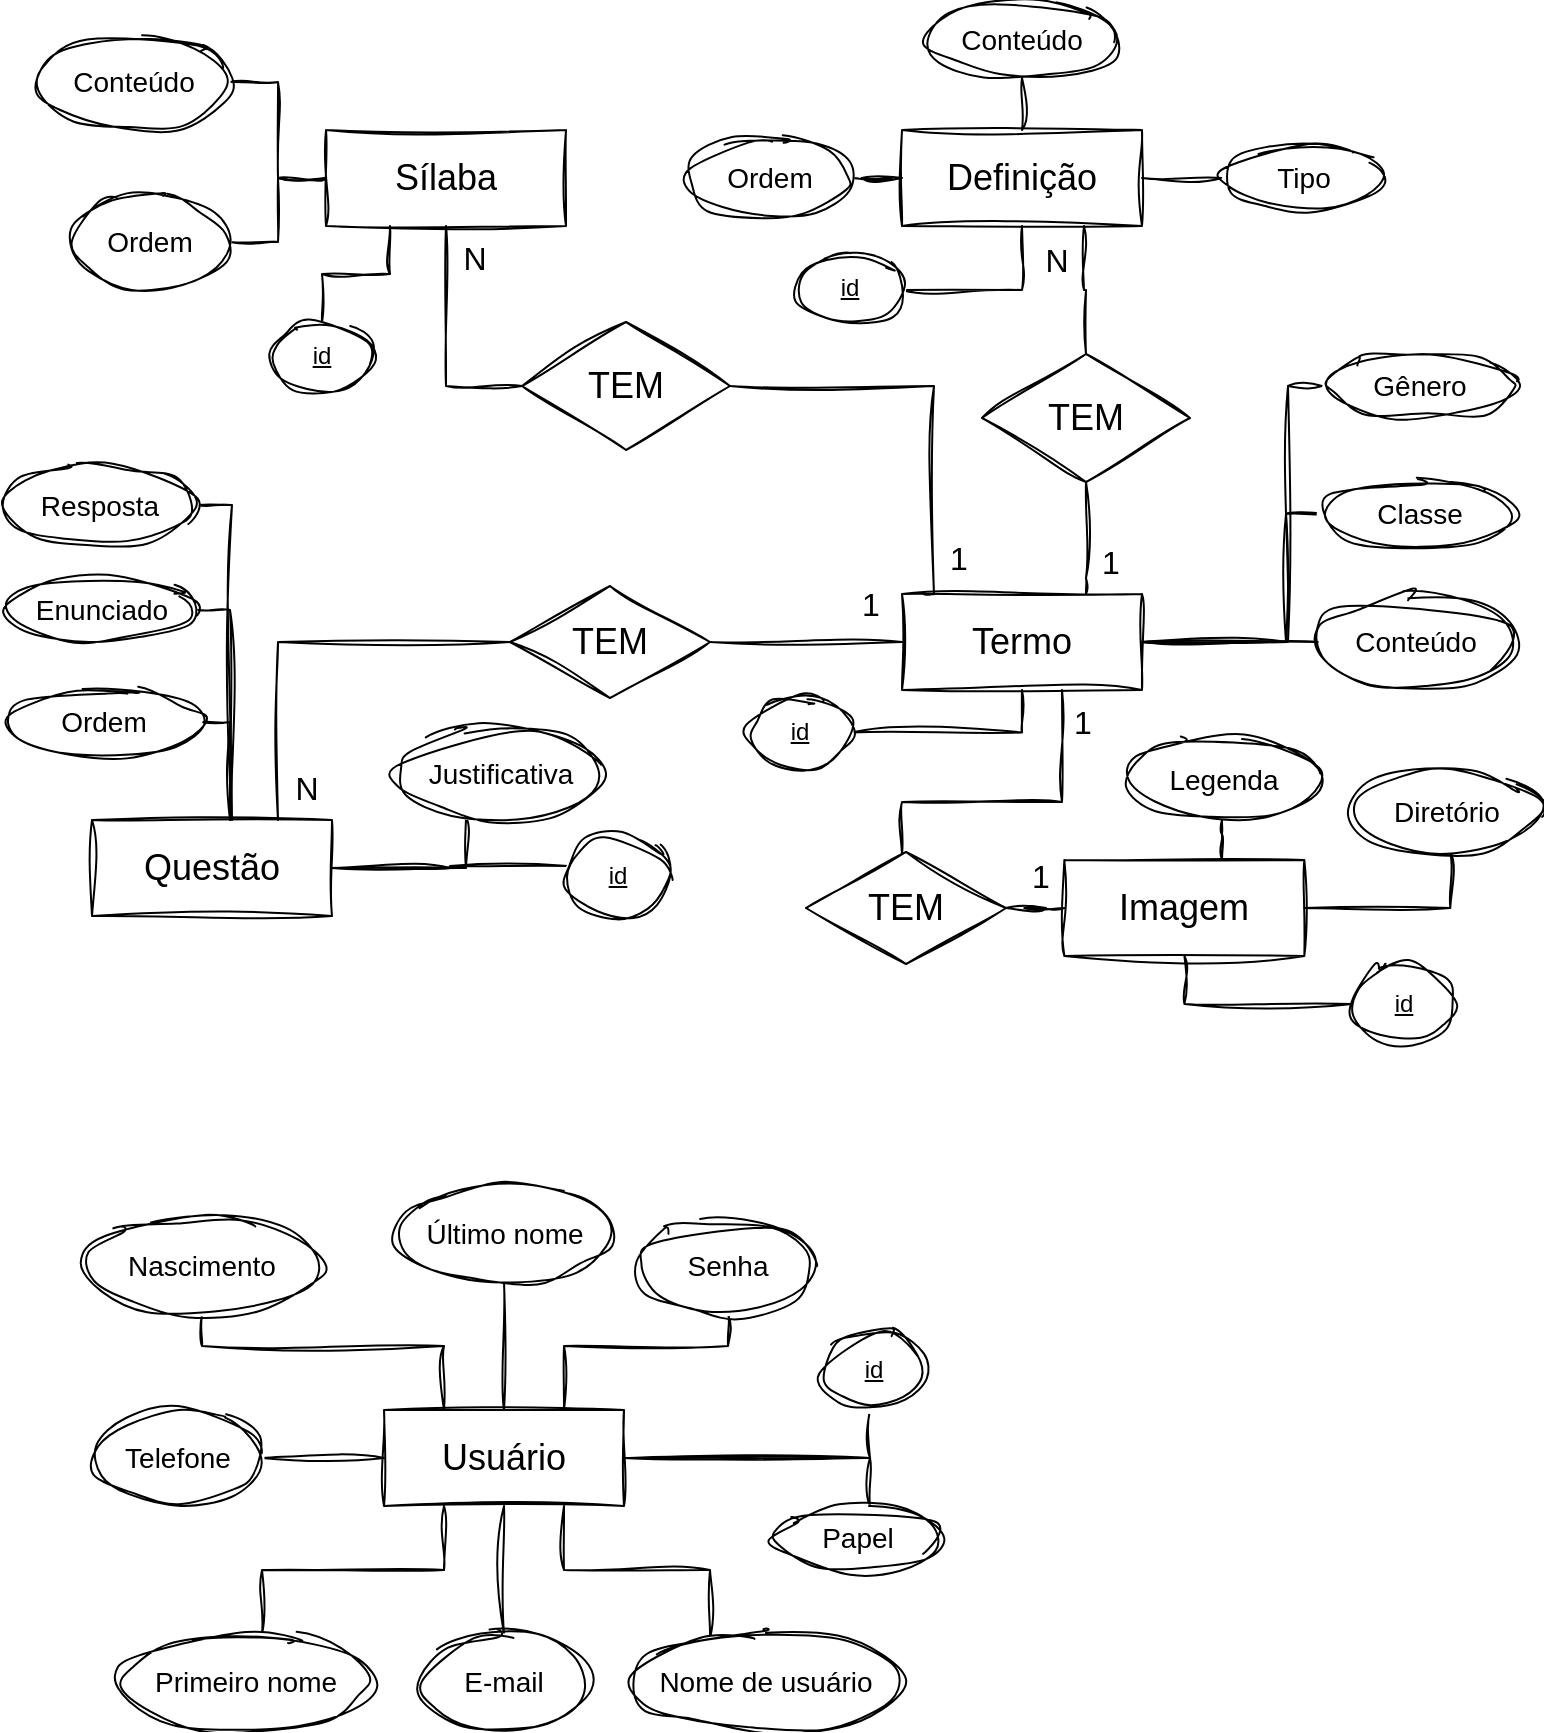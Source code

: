 <mxfile version="23.1.5" type="device">
  <diagram name="Página-1" id="41-lPRnmmOIt93AeK6Ck">
    <mxGraphModel dx="888" dy="547" grid="1" gridSize="16" guides="1" tooltips="1" connect="1" arrows="1" fold="1" page="1" pageScale="1" pageWidth="827" pageHeight="1169" math="0" shadow="0">
      <root>
        <mxCell id="0" />
        <mxCell id="1" parent="0" />
        <mxCell id="sKdUQqrCnT9vSEJnMKKA-4" value="&lt;font style=&quot;font-size: 18px;&quot;&gt;Imagem&lt;/font&gt;" style="rounded=0;whiteSpace=wrap;html=1;sketch=1;hachureGap=4;jiggle=2;curveFitting=1;labelBackgroundColor=none;" parent="1" vertex="1">
          <mxGeometry x="561.17" y="445" width="120" height="48" as="geometry" />
        </mxCell>
        <mxCell id="sKdUQqrCnT9vSEJnMKKA-20" style="edgeStyle=orthogonalEdgeStyle;rounded=0;sketch=1;hachureGap=4;jiggle=2;curveFitting=1;orthogonalLoop=1;jettySize=auto;html=1;endArrow=none;endFill=0;" parent="1" source="sKdUQqrCnT9vSEJnMKKA-5" target="sKdUQqrCnT9vSEJnMKKA-18" edge="1">
          <mxGeometry relative="1" as="geometry">
            <Array as="points">
              <mxPoint x="572" y="304" />
              <mxPoint x="572" y="304" />
            </Array>
          </mxGeometry>
        </mxCell>
        <mxCell id="sKdUQqrCnT9vSEJnMKKA-25" value="&lt;font style=&quot;font-size: 16px;&quot;&gt;1&lt;/font&gt;" style="edgeLabel;html=1;align=center;verticalAlign=middle;resizable=0;points=[];sketch=1;hachureGap=4;jiggle=2;curveFitting=1;" parent="sKdUQqrCnT9vSEJnMKKA-20" vertex="1" connectable="0">
          <mxGeometry x="-0.525" relative="1" as="geometry">
            <mxPoint x="12" y="-3" as="offset" />
          </mxGeometry>
        </mxCell>
        <mxCell id="sKdUQqrCnT9vSEJnMKKA-5" value="&lt;font style=&quot;font-size: 18px;&quot;&gt;Termo&lt;br&gt;&lt;/font&gt;" style="rounded=0;whiteSpace=wrap;html=1;sketch=1;hachureGap=4;jiggle=2;curveFitting=1;labelBackgroundColor=none;" parent="1" vertex="1">
          <mxGeometry x="480" y="312" width="120" height="48" as="geometry" />
        </mxCell>
        <mxCell id="sKdUQqrCnT9vSEJnMKKA-6" value="&lt;font style=&quot;font-size: 18px;&quot;&gt;Definição&lt;br&gt;&lt;/font&gt;" style="rounded=0;whiteSpace=wrap;html=1;sketch=1;hachureGap=4;jiggle=2;curveFitting=1;labelBackgroundColor=none;" parent="1" vertex="1">
          <mxGeometry x="480" y="80" width="120" height="48" as="geometry" />
        </mxCell>
        <mxCell id="sKdUQqrCnT9vSEJnMKKA-7" value="&lt;font style=&quot;font-size: 18px;&quot;&gt;Sílaba&lt;br&gt;&lt;/font&gt;" style="rounded=0;whiteSpace=wrap;html=1;sketch=1;hachureGap=4;jiggle=2;curveFitting=1;labelBackgroundColor=none;" parent="1" vertex="1">
          <mxGeometry x="192" y="80" width="120" height="48" as="geometry" />
        </mxCell>
        <mxCell id="sKdUQqrCnT9vSEJnMKKA-8" value="&lt;font style=&quot;font-size: 18px;&quot;&gt;Questão&lt;br&gt;&lt;/font&gt;" style="rounded=0;whiteSpace=wrap;html=1;sketch=1;hachureGap=4;jiggle=2;curveFitting=1;labelBackgroundColor=none;" parent="1" vertex="1">
          <mxGeometry x="75" y="425.0" width="120" height="48" as="geometry" />
        </mxCell>
        <mxCell id="sKdUQqrCnT9vSEJnMKKA-9" value="&lt;font style=&quot;font-size: 18px;&quot;&gt;Usuário&lt;br&gt;&lt;/font&gt;" style="rounded=0;whiteSpace=wrap;html=1;sketch=1;hachureGap=4;jiggle=2;curveFitting=1;labelBackgroundColor=none;" parent="1" vertex="1">
          <mxGeometry x="221" y="720" width="120" height="48" as="geometry" />
        </mxCell>
        <mxCell id="sKdUQqrCnT9vSEJnMKKA-11" style="edgeStyle=orthogonalEdgeStyle;rounded=0;sketch=1;hachureGap=4;jiggle=2;curveFitting=1;orthogonalLoop=1;jettySize=auto;html=1;endArrow=none;endFill=0;" parent="1" source="sKdUQqrCnT9vSEJnMKKA-10" target="sKdUQqrCnT9vSEJnMKKA-7" edge="1">
          <mxGeometry relative="1" as="geometry" />
        </mxCell>
        <mxCell id="sKdUQqrCnT9vSEJnMKKA-10" value="&lt;font style=&quot;font-size: 14px;&quot;&gt;Conteúdo&lt;/font&gt;" style="ellipse;whiteSpace=wrap;html=1;sketch=1;hachureGap=4;jiggle=2;curveFitting=1;" parent="1" vertex="1">
          <mxGeometry x="48" y="32" width="96" height="48" as="geometry" />
        </mxCell>
        <mxCell id="sKdUQqrCnT9vSEJnMKKA-13" style="edgeStyle=orthogonalEdgeStyle;rounded=0;sketch=1;hachureGap=4;jiggle=2;curveFitting=1;orthogonalLoop=1;jettySize=auto;html=1;endArrow=none;endFill=0;" parent="1" source="sKdUQqrCnT9vSEJnMKKA-12" target="sKdUQqrCnT9vSEJnMKKA-7" edge="1">
          <mxGeometry relative="1" as="geometry" />
        </mxCell>
        <mxCell id="sKdUQqrCnT9vSEJnMKKA-12" value="&lt;font style=&quot;font-size: 14px;&quot;&gt;Ordem&lt;/font&gt;" style="ellipse;whiteSpace=wrap;html=1;sketch=1;hachureGap=4;jiggle=2;curveFitting=1;" parent="1" vertex="1">
          <mxGeometry x="64" y="112" width="80" height="48" as="geometry" />
        </mxCell>
        <mxCell id="sKdUQqrCnT9vSEJnMKKA-15" style="edgeStyle=orthogonalEdgeStyle;rounded=0;sketch=1;hachureGap=4;jiggle=2;curveFitting=1;orthogonalLoop=1;jettySize=auto;html=1;endArrow=none;endFill=0;exitX=0;exitY=0.5;exitDx=0;exitDy=0;" parent="1" source="sKdUQqrCnT9vSEJnMKKA-14" target="sKdUQqrCnT9vSEJnMKKA-7" edge="1">
          <mxGeometry relative="1" as="geometry" />
        </mxCell>
        <mxCell id="sKdUQqrCnT9vSEJnMKKA-22" value="&lt;font style=&quot;font-size: 16px;&quot;&gt;N&lt;/font&gt;" style="edgeLabel;html=1;align=center;verticalAlign=middle;resizable=0;points=[];sketch=1;hachureGap=4;jiggle=2;curveFitting=1;" parent="sKdUQqrCnT9vSEJnMKKA-15" vertex="1" connectable="0">
          <mxGeometry x="0.787" y="-2" relative="1" as="geometry">
            <mxPoint x="12" y="3" as="offset" />
          </mxGeometry>
        </mxCell>
        <mxCell id="sKdUQqrCnT9vSEJnMKKA-16" style="edgeStyle=orthogonalEdgeStyle;rounded=0;sketch=1;hachureGap=4;jiggle=2;curveFitting=1;orthogonalLoop=1;jettySize=auto;html=1;entryX=0.092;entryY=0.002;entryDx=0;entryDy=0;endArrow=none;endFill=0;entryPerimeter=0;" parent="1" source="sKdUQqrCnT9vSEJnMKKA-14" target="sKdUQqrCnT9vSEJnMKKA-5" edge="1">
          <mxGeometry relative="1" as="geometry">
            <Array as="points">
              <mxPoint x="496" y="208" />
              <mxPoint x="496" y="312" />
            </Array>
          </mxGeometry>
        </mxCell>
        <mxCell id="sKdUQqrCnT9vSEJnMKKA-21" value="&lt;font style=&quot;font-size: 16px;&quot;&gt;1&lt;/font&gt;" style="edgeLabel;html=1;align=center;verticalAlign=middle;resizable=0;points=[];sketch=1;hachureGap=4;jiggle=2;curveFitting=1;" parent="sKdUQqrCnT9vSEJnMKKA-16" vertex="1" connectable="0">
          <mxGeometry x="0.849" y="1" relative="1" as="geometry">
            <mxPoint x="11" y="-7" as="offset" />
          </mxGeometry>
        </mxCell>
        <mxCell id="sKdUQqrCnT9vSEJnMKKA-14" value="&lt;font style=&quot;font-size: 18px;&quot;&gt;TEM&lt;/font&gt;" style="rhombus;whiteSpace=wrap;html=1;sketch=1;hachureGap=4;jiggle=2;curveFitting=1;" parent="1" vertex="1">
          <mxGeometry x="290" y="176" width="104" height="64" as="geometry" />
        </mxCell>
        <mxCell id="sKdUQqrCnT9vSEJnMKKA-19" style="edgeStyle=orthogonalEdgeStyle;rounded=0;sketch=1;hachureGap=4;jiggle=2;curveFitting=1;orthogonalLoop=1;jettySize=auto;html=1;endArrow=none;endFill=0;" parent="1" source="sKdUQqrCnT9vSEJnMKKA-18" target="sKdUQqrCnT9vSEJnMKKA-6" edge="1">
          <mxGeometry relative="1" as="geometry">
            <Array as="points">
              <mxPoint x="572" y="160" />
              <mxPoint x="571" y="160" />
            </Array>
          </mxGeometry>
        </mxCell>
        <mxCell id="sKdUQqrCnT9vSEJnMKKA-26" value="&lt;font style=&quot;font-size: 16px;&quot;&gt;N&lt;/font&gt;" style="edgeLabel;html=1;align=center;verticalAlign=middle;resizable=0;points=[];sketch=1;hachureGap=4;jiggle=2;curveFitting=1;" parent="sKdUQqrCnT9vSEJnMKKA-19" vertex="1" connectable="0">
          <mxGeometry x="0.537" y="-2" relative="1" as="geometry">
            <mxPoint x="-16" y="2" as="offset" />
          </mxGeometry>
        </mxCell>
        <mxCell id="sKdUQqrCnT9vSEJnMKKA-18" value="&lt;font style=&quot;font-size: 18px;&quot;&gt;TEM&lt;/font&gt;" style="rhombus;whiteSpace=wrap;html=1;sketch=1;hachureGap=4;jiggle=2;curveFitting=1;" parent="1" vertex="1">
          <mxGeometry x="520" y="192" width="104" height="64" as="geometry" />
        </mxCell>
        <mxCell id="sKdUQqrCnT9vSEJnMKKA-28" style="edgeStyle=orthogonalEdgeStyle;rounded=0;sketch=1;hachureGap=4;jiggle=2;curveFitting=1;orthogonalLoop=1;jettySize=auto;html=1;entryX=0.5;entryY=0;entryDx=0;entryDy=0;endArrow=none;endFill=0;" parent="1" source="sKdUQqrCnT9vSEJnMKKA-27" target="sKdUQqrCnT9vSEJnMKKA-6" edge="1">
          <mxGeometry relative="1" as="geometry">
            <Array as="points">
              <mxPoint x="540" y="40" />
            </Array>
          </mxGeometry>
        </mxCell>
        <mxCell id="sKdUQqrCnT9vSEJnMKKA-27" value="&lt;font style=&quot;font-size: 14px;&quot;&gt;Conteúdo&lt;/font&gt;" style="ellipse;whiteSpace=wrap;html=1;sketch=1;hachureGap=4;jiggle=2;curveFitting=1;" parent="1" vertex="1">
          <mxGeometry x="492" y="16" width="96" height="38" as="geometry" />
        </mxCell>
        <mxCell id="sKdUQqrCnT9vSEJnMKKA-30" style="edgeStyle=orthogonalEdgeStyle;rounded=0;sketch=1;hachureGap=4;jiggle=2;curveFitting=1;orthogonalLoop=1;jettySize=auto;html=1;endArrow=none;endFill=0;" parent="1" source="sKdUQqrCnT9vSEJnMKKA-29" target="sKdUQqrCnT9vSEJnMKKA-6" edge="1">
          <mxGeometry relative="1" as="geometry" />
        </mxCell>
        <mxCell id="sKdUQqrCnT9vSEJnMKKA-29" value="&lt;font style=&quot;font-size: 14px;&quot;&gt;Ordem&lt;/font&gt;" style="ellipse;whiteSpace=wrap;html=1;sketch=1;hachureGap=4;jiggle=2;curveFitting=1;" parent="1" vertex="1">
          <mxGeometry x="373" y="84" width="82" height="40" as="geometry" />
        </mxCell>
        <mxCell id="sKdUQqrCnT9vSEJnMKKA-32" style="edgeStyle=orthogonalEdgeStyle;rounded=0;sketch=1;hachureGap=4;jiggle=2;curveFitting=1;orthogonalLoop=1;jettySize=auto;html=1;entryX=1;entryY=0.5;entryDx=0;entryDy=0;endArrow=none;endFill=0;" parent="1" source="sKdUQqrCnT9vSEJnMKKA-31" target="sKdUQqrCnT9vSEJnMKKA-6" edge="1">
          <mxGeometry relative="1" as="geometry">
            <Array as="points">
              <mxPoint x="672" y="104" />
            </Array>
          </mxGeometry>
        </mxCell>
        <mxCell id="sKdUQqrCnT9vSEJnMKKA-31" value="&lt;font style=&quot;font-size: 14px;&quot;&gt;Tipo&lt;/font&gt;" style="ellipse;whiteSpace=wrap;html=1;sketch=1;hachureGap=4;jiggle=2;curveFitting=1;" parent="1" vertex="1">
          <mxGeometry x="640" y="88" width="82" height="32" as="geometry" />
        </mxCell>
        <mxCell id="sKdUQqrCnT9vSEJnMKKA-35" style="edgeStyle=orthogonalEdgeStyle;rounded=0;sketch=1;hachureGap=4;jiggle=2;curveFitting=1;orthogonalLoop=1;jettySize=auto;html=1;endArrow=none;endFill=0;" parent="1" source="sKdUQqrCnT9vSEJnMKKA-34" target="sKdUQqrCnT9vSEJnMKKA-5" edge="1">
          <mxGeometry relative="1" as="geometry" />
        </mxCell>
        <mxCell id="sKdUQqrCnT9vSEJnMKKA-34" value="&lt;font style=&quot;font-size: 14px;&quot;&gt;Conteúdo&lt;/font&gt;" style="ellipse;whiteSpace=wrap;html=1;sketch=1;hachureGap=4;jiggle=2;curveFitting=1;" parent="1" vertex="1">
          <mxGeometry x="688" y="312" width="98" height="48" as="geometry" />
        </mxCell>
        <mxCell id="sKdUQqrCnT9vSEJnMKKA-39" style="edgeStyle=orthogonalEdgeStyle;rounded=0;sketch=1;hachureGap=4;jiggle=2;curveFitting=1;orthogonalLoop=1;jettySize=auto;html=1;endArrow=none;endFill=0;" parent="1" source="sKdUQqrCnT9vSEJnMKKA-36" target="sKdUQqrCnT9vSEJnMKKA-5" edge="1">
          <mxGeometry relative="1" as="geometry">
            <Array as="points">
              <mxPoint x="673" y="336" />
            </Array>
          </mxGeometry>
        </mxCell>
        <mxCell id="sKdUQqrCnT9vSEJnMKKA-36" value="&lt;font style=&quot;font-size: 14px;&quot;&gt;Gênero&lt;/font&gt;" style="ellipse;whiteSpace=wrap;html=1;sketch=1;hachureGap=4;jiggle=2;curveFitting=1;" parent="1" vertex="1">
          <mxGeometry x="690" y="192" width="98" height="32" as="geometry" />
        </mxCell>
        <mxCell id="sKdUQqrCnT9vSEJnMKKA-38" style="edgeStyle=orthogonalEdgeStyle;rounded=0;sketch=1;hachureGap=4;jiggle=2;curveFitting=1;orthogonalLoop=1;jettySize=auto;html=1;endArrow=none;endFill=0;" parent="1" source="sKdUQqrCnT9vSEJnMKKA-37" target="sKdUQqrCnT9vSEJnMKKA-5" edge="1">
          <mxGeometry relative="1" as="geometry">
            <Array as="points">
              <mxPoint x="672" y="272" />
              <mxPoint x="672" y="336" />
            </Array>
          </mxGeometry>
        </mxCell>
        <mxCell id="sKdUQqrCnT9vSEJnMKKA-37" value="&lt;font style=&quot;font-size: 14px;&quot;&gt;Classe&lt;/font&gt;" style="ellipse;whiteSpace=wrap;html=1;sketch=1;hachureGap=4;jiggle=2;curveFitting=1;" parent="1" vertex="1">
          <mxGeometry x="690" y="256" width="98" height="32" as="geometry" />
        </mxCell>
        <mxCell id="sKdUQqrCnT9vSEJnMKKA-47" style="edgeStyle=orthogonalEdgeStyle;rounded=0;sketch=1;hachureGap=4;jiggle=2;curveFitting=1;orthogonalLoop=1;jettySize=auto;html=1;endArrow=none;endFill=0;" parent="1" source="sKdUQqrCnT9vSEJnMKKA-46" target="sKdUQqrCnT9vSEJnMKKA-5" edge="1">
          <mxGeometry relative="1" as="geometry">
            <Array as="points">
              <mxPoint x="336" y="336" />
              <mxPoint x="336" y="336" />
            </Array>
            <mxPoint x="142" y="360" as="targetPoint" />
          </mxGeometry>
        </mxCell>
        <mxCell id="sKdUQqrCnT9vSEJnMKKA-49" value="&lt;font style=&quot;font-size: 16px;&quot;&gt;1&lt;/font&gt;" style="edgeLabel;html=1;align=center;verticalAlign=middle;resizable=0;points=[];sketch=1;hachureGap=4;jiggle=2;curveFitting=1;" parent="sKdUQqrCnT9vSEJnMKKA-47" vertex="1" connectable="0">
          <mxGeometry x="0.793" y="1" relative="1" as="geometry">
            <mxPoint x="-6" y="-18" as="offset" />
          </mxGeometry>
        </mxCell>
        <mxCell id="sKdUQqrCnT9vSEJnMKKA-73" style="edgeStyle=orthogonalEdgeStyle;rounded=0;sketch=1;hachureGap=4;jiggle=2;curveFitting=1;orthogonalLoop=1;jettySize=auto;html=1;endArrow=none;endFill=0;" parent="1" source="sKdUQqrCnT9vSEJnMKKA-46" target="sKdUQqrCnT9vSEJnMKKA-8" edge="1">
          <mxGeometry relative="1" as="geometry">
            <Array as="points">
              <mxPoint x="168" y="336" />
            </Array>
          </mxGeometry>
        </mxCell>
        <mxCell id="sKdUQqrCnT9vSEJnMKKA-74" value="&lt;font style=&quot;font-size: 16px;&quot;&gt;N&lt;/font&gt;" style="edgeLabel;html=1;align=center;verticalAlign=middle;resizable=0;points=[];sketch=1;hachureGap=4;jiggle=2;curveFitting=1;" parent="sKdUQqrCnT9vSEJnMKKA-73" vertex="1" connectable="0">
          <mxGeometry x="-0.831" y="1" relative="1" as="geometry">
            <mxPoint x="-85" y="72" as="offset" />
          </mxGeometry>
        </mxCell>
        <mxCell id="sKdUQqrCnT9vSEJnMKKA-46" value="&lt;span style=&quot;font-size: 18px;&quot;&gt;TEM&lt;/span&gt;" style="rhombus;whiteSpace=wrap;html=1;sketch=1;hachureGap=4;jiggle=2;curveFitting=1;" parent="1" vertex="1">
          <mxGeometry x="284" y="308" width="100" height="56" as="geometry" />
        </mxCell>
        <mxCell id="sKdUQqrCnT9vSEJnMKKA-53" style="edgeStyle=orthogonalEdgeStyle;rounded=0;sketch=1;hachureGap=4;jiggle=2;curveFitting=1;orthogonalLoop=1;jettySize=auto;html=1;endArrow=none;endFill=0;" parent="1" source="sKdUQqrCnT9vSEJnMKKA-52" target="sKdUQqrCnT9vSEJnMKKA-8" edge="1">
          <mxGeometry relative="1" as="geometry">
            <Array as="points">
              <mxPoint x="144" y="320" />
            </Array>
          </mxGeometry>
        </mxCell>
        <mxCell id="sKdUQqrCnT9vSEJnMKKA-52" value="&lt;span style=&quot;font-size: 14px;&quot;&gt;Enunciado&lt;/span&gt;" style="ellipse;whiteSpace=wrap;html=1;sketch=1;hachureGap=4;jiggle=2;curveFitting=1;" parent="1" vertex="1">
          <mxGeometry x="32" y="304" width="96" height="32" as="geometry" />
        </mxCell>
        <mxCell id="sKdUQqrCnT9vSEJnMKKA-57" style="edgeStyle=orthogonalEdgeStyle;rounded=0;sketch=1;hachureGap=4;jiggle=2;curveFitting=1;orthogonalLoop=1;jettySize=auto;html=1;endArrow=none;endFill=0;" parent="1" source="sKdUQqrCnT9vSEJnMKKA-54" target="sKdUQqrCnT9vSEJnMKKA-8" edge="1">
          <mxGeometry relative="1" as="geometry">
            <Array as="points">
              <mxPoint x="144" y="376" />
            </Array>
          </mxGeometry>
        </mxCell>
        <mxCell id="sKdUQqrCnT9vSEJnMKKA-54" value="&lt;span style=&quot;font-size: 14px;&quot;&gt;Ordem&lt;/span&gt;" style="ellipse;whiteSpace=wrap;html=1;sketch=1;hachureGap=4;jiggle=2;curveFitting=1;" parent="1" vertex="1">
          <mxGeometry x="32" y="360" width="98" height="32" as="geometry" />
        </mxCell>
        <mxCell id="sKdUQqrCnT9vSEJnMKKA-59" style="edgeStyle=orthogonalEdgeStyle;rounded=0;sketch=1;hachureGap=4;jiggle=2;curveFitting=1;orthogonalLoop=1;jettySize=auto;html=1;endArrow=none;endFill=0;" parent="1" source="sKdUQqrCnT9vSEJnMKKA-55" target="sKdUQqrCnT9vSEJnMKKA-8" edge="1">
          <mxGeometry relative="1" as="geometry">
            <Array as="points">
              <mxPoint x="262" y="449" />
            </Array>
          </mxGeometry>
        </mxCell>
        <mxCell id="sKdUQqrCnT9vSEJnMKKA-55" value="&lt;span style=&quot;font-size: 14px;&quot;&gt;Justificativa&lt;/span&gt;" style="ellipse;whiteSpace=wrap;html=1;sketch=1;hachureGap=4;jiggle=2;curveFitting=1;" parent="1" vertex="1">
          <mxGeometry x="227.5" y="378" width="103" height="47" as="geometry" />
        </mxCell>
        <mxCell id="sKdUQqrCnT9vSEJnMKKA-60" style="edgeStyle=orthogonalEdgeStyle;rounded=0;sketch=1;hachureGap=4;jiggle=2;curveFitting=1;orthogonalLoop=1;jettySize=auto;html=1;endArrow=none;endFill=0;" parent="1" source="sKdUQqrCnT9vSEJnMKKA-56" target="sKdUQqrCnT9vSEJnMKKA-8" edge="1">
          <mxGeometry relative="1" as="geometry">
            <Array as="points">
              <mxPoint x="145" y="268" />
            </Array>
          </mxGeometry>
        </mxCell>
        <mxCell id="sKdUQqrCnT9vSEJnMKKA-56" value="&lt;span style=&quot;font-size: 14px;&quot;&gt;Resposta&lt;/span&gt;" style="ellipse;whiteSpace=wrap;html=1;sketch=1;hachureGap=4;jiggle=2;curveFitting=1;" parent="1" vertex="1">
          <mxGeometry x="30" y="247.0" width="98" height="41" as="geometry" />
        </mxCell>
        <mxCell id="sKdUQqrCnT9vSEJnMKKA-63" style="edgeStyle=orthogonalEdgeStyle;rounded=0;sketch=1;hachureGap=4;jiggle=2;curveFitting=1;orthogonalLoop=1;jettySize=auto;html=1;endArrow=none;endFill=0;" parent="1" source="sKdUQqrCnT9vSEJnMKKA-61" target="sKdUQqrCnT9vSEJnMKKA-4" edge="1">
          <mxGeometry relative="1" as="geometry" />
        </mxCell>
        <mxCell id="sKdUQqrCnT9vSEJnMKKA-64" value="&lt;font style=&quot;font-size: 16px;&quot;&gt;1&lt;/font&gt;" style="edgeLabel;html=1;align=center;verticalAlign=middle;resizable=0;points=[];sketch=1;hachureGap=4;jiggle=2;curveFitting=1;" parent="sKdUQqrCnT9vSEJnMKKA-63" vertex="1" connectable="0">
          <mxGeometry x="0.589" y="1" relative="1" as="geometry">
            <mxPoint x="-2" y="-15" as="offset" />
          </mxGeometry>
        </mxCell>
        <mxCell id="sKdUQqrCnT9vSEJnMKKA-71" style="edgeStyle=orthogonalEdgeStyle;rounded=0;sketch=1;hachureGap=4;jiggle=2;curveFitting=1;orthogonalLoop=1;jettySize=auto;html=1;endArrow=none;endFill=0;" parent="1" source="sKdUQqrCnT9vSEJnMKKA-61" target="sKdUQqrCnT9vSEJnMKKA-5" edge="1">
          <mxGeometry relative="1" as="geometry">
            <Array as="points">
              <mxPoint x="480" y="416" />
              <mxPoint x="560" y="416" />
            </Array>
            <mxPoint x="192" y="360" as="targetPoint" />
          </mxGeometry>
        </mxCell>
        <mxCell id="sKdUQqrCnT9vSEJnMKKA-72" value="&lt;font style=&quot;font-size: 16px;&quot;&gt;1&lt;/font&gt;" style="edgeLabel;html=1;align=center;verticalAlign=middle;resizable=0;points=[];sketch=1;hachureGap=4;jiggle=2;curveFitting=1;" parent="sKdUQqrCnT9vSEJnMKKA-71" vertex="1" connectable="0">
          <mxGeometry x="0.801" y="1" relative="1" as="geometry">
            <mxPoint x="11" as="offset" />
          </mxGeometry>
        </mxCell>
        <mxCell id="sKdUQqrCnT9vSEJnMKKA-61" value="&lt;span style=&quot;font-size: 18px;&quot;&gt;TEM&lt;/span&gt;" style="rhombus;whiteSpace=wrap;html=1;sketch=1;hachureGap=4;jiggle=2;curveFitting=1;" parent="1" vertex="1">
          <mxGeometry x="432" y="441" width="100" height="56" as="geometry" />
        </mxCell>
        <mxCell id="sKdUQqrCnT9vSEJnMKKA-69" style="edgeStyle=orthogonalEdgeStyle;rounded=0;sketch=1;hachureGap=4;jiggle=2;curveFitting=1;orthogonalLoop=1;jettySize=auto;html=1;endArrow=none;endFill=0;" parent="1" source="sKdUQqrCnT9vSEJnMKKA-66" target="sKdUQqrCnT9vSEJnMKKA-4" edge="1">
          <mxGeometry relative="1" as="geometry">
            <Array as="points">
              <mxPoint x="754.17" y="469" />
            </Array>
          </mxGeometry>
        </mxCell>
        <mxCell id="sKdUQqrCnT9vSEJnMKKA-66" value="&lt;span style=&quot;font-size: 14px;&quot;&gt;Diretório&lt;/span&gt;" style="ellipse;whiteSpace=wrap;html=1;sketch=1;hachureGap=4;jiggle=2;curveFitting=1;" parent="1" vertex="1">
          <mxGeometry x="705.17" y="400" width="94.83" height="41" as="geometry" />
        </mxCell>
        <mxCell id="sKdUQqrCnT9vSEJnMKKA-68" style="edgeStyle=orthogonalEdgeStyle;rounded=0;sketch=1;hachureGap=4;jiggle=2;curveFitting=1;orthogonalLoop=1;jettySize=auto;html=1;endArrow=none;endFill=0;" parent="1" source="sKdUQqrCnT9vSEJnMKKA-67" target="sKdUQqrCnT9vSEJnMKKA-4" edge="1">
          <mxGeometry relative="1" as="geometry">
            <Array as="points">
              <mxPoint x="640" y="432" />
              <mxPoint x="640" y="432" />
            </Array>
          </mxGeometry>
        </mxCell>
        <mxCell id="sKdUQqrCnT9vSEJnMKKA-67" value="&lt;span style=&quot;font-size: 14px;&quot;&gt;Legenda&lt;/span&gt;" style="ellipse;whiteSpace=wrap;html=1;sketch=1;hachureGap=4;jiggle=2;curveFitting=1;" parent="1" vertex="1">
          <mxGeometry x="592" y="384" width="98" height="41" as="geometry" />
        </mxCell>
        <mxCell id="sKdUQqrCnT9vSEJnMKKA-91" style="edgeStyle=orthogonalEdgeStyle;rounded=0;sketch=1;hachureGap=4;jiggle=2;curveFitting=1;orthogonalLoop=1;jettySize=auto;html=1;endArrow=none;endFill=0;entryX=0.25;entryY=1;entryDx=0;entryDy=0;" parent="1" source="sKdUQqrCnT9vSEJnMKKA-78" target="sKdUQqrCnT9vSEJnMKKA-9" edge="1">
          <mxGeometry relative="1" as="geometry">
            <Array as="points">
              <mxPoint x="160" y="800" />
              <mxPoint x="251" y="800" />
            </Array>
          </mxGeometry>
        </mxCell>
        <mxCell id="sKdUQqrCnT9vSEJnMKKA-78" value="&lt;span style=&quot;font-size: 14px;&quot;&gt;Primeiro nome&lt;/span&gt;" style="ellipse;whiteSpace=wrap;html=1;sketch=1;hachureGap=4;jiggle=2;curveFitting=1;" parent="1" vertex="1">
          <mxGeometry x="88" y="832" width="128" height="48" as="geometry" />
        </mxCell>
        <mxCell id="sKdUQqrCnT9vSEJnMKKA-88" style="edgeStyle=orthogonalEdgeStyle;rounded=0;sketch=1;hachureGap=4;jiggle=2;curveFitting=1;orthogonalLoop=1;jettySize=auto;html=1;endArrow=none;endFill=0;" parent="1" source="sKdUQqrCnT9vSEJnMKKA-79" target="sKdUQqrCnT9vSEJnMKKA-9" edge="1">
          <mxGeometry relative="1" as="geometry" />
        </mxCell>
        <mxCell id="sKdUQqrCnT9vSEJnMKKA-79" value="&lt;span style=&quot;font-size: 14px;&quot;&gt;Último nome&lt;/span&gt;" style="ellipse;whiteSpace=wrap;html=1;sketch=1;hachureGap=4;jiggle=2;curveFitting=1;" parent="1" vertex="1">
          <mxGeometry x="227.5" y="608" width="107" height="48" as="geometry" />
        </mxCell>
        <mxCell id="sKdUQqrCnT9vSEJnMKKA-87" style="edgeStyle=orthogonalEdgeStyle;rounded=0;sketch=1;hachureGap=4;jiggle=2;curveFitting=1;orthogonalLoop=1;jettySize=auto;html=1;endArrow=none;endFill=0;entryX=0.75;entryY=0;entryDx=0;entryDy=0;" parent="1" source="sKdUQqrCnT9vSEJnMKKA-80" target="sKdUQqrCnT9vSEJnMKKA-9" edge="1">
          <mxGeometry relative="1" as="geometry">
            <Array as="points">
              <mxPoint x="393" y="688" />
              <mxPoint x="311" y="688" />
            </Array>
          </mxGeometry>
        </mxCell>
        <mxCell id="sKdUQqrCnT9vSEJnMKKA-80" value="&lt;span style=&quot;font-size: 14px;&quot;&gt;Senha&lt;/span&gt;" style="ellipse;whiteSpace=wrap;html=1;sketch=1;hachureGap=4;jiggle=2;curveFitting=1;" parent="1" vertex="1">
          <mxGeometry x="349" y="624" width="88" height="48" as="geometry" />
        </mxCell>
        <mxCell id="sKdUQqrCnT9vSEJnMKKA-93" style="edgeStyle=orthogonalEdgeStyle;rounded=0;sketch=1;hachureGap=4;jiggle=2;curveFitting=1;orthogonalLoop=1;jettySize=auto;html=1;endArrow=none;endFill=0;" parent="1" source="sKdUQqrCnT9vSEJnMKKA-81" target="sKdUQqrCnT9vSEJnMKKA-9" edge="1">
          <mxGeometry relative="1" as="geometry" />
        </mxCell>
        <mxCell id="sKdUQqrCnT9vSEJnMKKA-81" value="&lt;span style=&quot;font-size: 14px;&quot;&gt;E-mail&lt;/span&gt;" style="ellipse;whiteSpace=wrap;html=1;sketch=1;hachureGap=4;jiggle=2;curveFitting=1;" parent="1" vertex="1">
          <mxGeometry x="239" y="832" width="84" height="48" as="geometry" />
        </mxCell>
        <mxCell id="sKdUQqrCnT9vSEJnMKKA-90" style="edgeStyle=orthogonalEdgeStyle;rounded=0;sketch=1;hachureGap=4;jiggle=2;curveFitting=1;orthogonalLoop=1;jettySize=auto;html=1;endArrow=none;endFill=0;" parent="1" source="sKdUQqrCnT9vSEJnMKKA-82" target="sKdUQqrCnT9vSEJnMKKA-9" edge="1">
          <mxGeometry relative="1" as="geometry" />
        </mxCell>
        <mxCell id="sKdUQqrCnT9vSEJnMKKA-82" value="&lt;span style=&quot;font-size: 14px;&quot;&gt;Telefone&lt;/span&gt;" style="ellipse;whiteSpace=wrap;html=1;sketch=1;hachureGap=4;jiggle=2;curveFitting=1;" parent="1" vertex="1">
          <mxGeometry x="76" y="720" width="84" height="48" as="geometry" />
        </mxCell>
        <mxCell id="sKdUQqrCnT9vSEJnMKKA-86" style="edgeStyle=orthogonalEdgeStyle;rounded=0;sketch=1;hachureGap=4;jiggle=2;curveFitting=1;orthogonalLoop=1;jettySize=auto;html=1;endArrow=none;endFill=0;" parent="1" source="sKdUQqrCnT9vSEJnMKKA-83" target="sKdUQqrCnT9vSEJnMKKA-9" edge="1">
          <mxGeometry relative="1" as="geometry">
            <Array as="points">
              <mxPoint x="464" y="744" />
            </Array>
          </mxGeometry>
        </mxCell>
        <mxCell id="sKdUQqrCnT9vSEJnMKKA-83" value="&lt;span style=&quot;font-size: 14px;&quot;&gt;Papel&lt;/span&gt;" style="ellipse;whiteSpace=wrap;html=1;sketch=1;hachureGap=4;jiggle=2;curveFitting=1;" parent="1" vertex="1">
          <mxGeometry x="416" y="768" width="84" height="32" as="geometry" />
        </mxCell>
        <mxCell id="sKdUQqrCnT9vSEJnMKKA-89" style="edgeStyle=orthogonalEdgeStyle;rounded=0;sketch=1;hachureGap=4;jiggle=2;curveFitting=1;orthogonalLoop=1;jettySize=auto;html=1;endArrow=none;endFill=0;entryX=0.25;entryY=0;entryDx=0;entryDy=0;" parent="1" source="sKdUQqrCnT9vSEJnMKKA-84" target="sKdUQqrCnT9vSEJnMKKA-9" edge="1">
          <mxGeometry relative="1" as="geometry">
            <Array as="points">
              <mxPoint x="130" y="688" />
              <mxPoint x="251" y="688" />
            </Array>
          </mxGeometry>
        </mxCell>
        <mxCell id="sKdUQqrCnT9vSEJnMKKA-84" value="&lt;span style=&quot;font-size: 14px;&quot;&gt;Nascimento&lt;/span&gt;" style="ellipse;whiteSpace=wrap;html=1;sketch=1;hachureGap=4;jiggle=2;curveFitting=1;" parent="1" vertex="1">
          <mxGeometry x="70" y="624" width="120" height="48" as="geometry" />
        </mxCell>
        <mxCell id="sKdUQqrCnT9vSEJnMKKA-94" style="edgeStyle=orthogonalEdgeStyle;rounded=0;sketch=1;hachureGap=4;jiggle=2;curveFitting=1;orthogonalLoop=1;jettySize=auto;html=1;endArrow=none;endFill=0;entryX=0.75;entryY=1;entryDx=0;entryDy=0;" parent="1" source="sKdUQqrCnT9vSEJnMKKA-85" target="sKdUQqrCnT9vSEJnMKKA-9" edge="1">
          <mxGeometry relative="1" as="geometry">
            <Array as="points">
              <mxPoint x="384" y="800" />
              <mxPoint x="311" y="800" />
            </Array>
          </mxGeometry>
        </mxCell>
        <mxCell id="sKdUQqrCnT9vSEJnMKKA-85" value="&lt;span style=&quot;font-size: 14px;&quot;&gt;Nome de usuário&lt;/span&gt;" style="ellipse;whiteSpace=wrap;html=1;sketch=1;hachureGap=4;jiggle=2;curveFitting=1;" parent="1" vertex="1">
          <mxGeometry x="344" y="832" width="136" height="48" as="geometry" />
        </mxCell>
        <mxCell id="C5BXCIA2f3HPiUfpXjRH-4" style="edgeStyle=orthogonalEdgeStyle;rounded=0;sketch=1;hachureGap=4;jiggle=2;curveFitting=1;orthogonalLoop=1;jettySize=auto;html=1;endArrow=none;endFill=0;" edge="1" parent="1" source="C5BXCIA2f3HPiUfpXjRH-2" target="sKdUQqrCnT9vSEJnMKKA-9">
          <mxGeometry relative="1" as="geometry">
            <Array as="points">
              <mxPoint x="464" y="744" />
            </Array>
          </mxGeometry>
        </mxCell>
        <mxCell id="C5BXCIA2f3HPiUfpXjRH-2" value="id" style="ellipse;whiteSpace=wrap;html=1;align=center;fontStyle=4;sketch=1;hachureGap=4;jiggle=2;curveFitting=1;" vertex="1" parent="1">
          <mxGeometry x="440" y="680" width="52" height="40" as="geometry" />
        </mxCell>
        <mxCell id="C5BXCIA2f3HPiUfpXjRH-6" style="edgeStyle=orthogonalEdgeStyle;rounded=0;sketch=1;hachureGap=4;jiggle=2;curveFitting=1;orthogonalLoop=1;jettySize=auto;html=1;endArrow=none;endFill=0;" edge="1" parent="1" source="C5BXCIA2f3HPiUfpXjRH-5" target="sKdUQqrCnT9vSEJnMKKA-4">
          <mxGeometry relative="1" as="geometry" />
        </mxCell>
        <mxCell id="C5BXCIA2f3HPiUfpXjRH-5" value="id" style="ellipse;whiteSpace=wrap;html=1;align=center;fontStyle=4;sketch=1;hachureGap=4;jiggle=2;curveFitting=1;" vertex="1" parent="1">
          <mxGeometry x="705.17" y="497" width="52" height="40" as="geometry" />
        </mxCell>
        <mxCell id="C5BXCIA2f3HPiUfpXjRH-8" style="edgeStyle=orthogonalEdgeStyle;rounded=0;sketch=1;hachureGap=4;jiggle=2;curveFitting=1;orthogonalLoop=1;jettySize=auto;html=1;endArrow=none;endFill=0;" edge="1" parent="1" source="C5BXCIA2f3HPiUfpXjRH-7" target="sKdUQqrCnT9vSEJnMKKA-8">
          <mxGeometry relative="1" as="geometry">
            <Array as="points">
              <mxPoint x="254" y="448" />
              <mxPoint x="254" y="449" />
            </Array>
          </mxGeometry>
        </mxCell>
        <mxCell id="C5BXCIA2f3HPiUfpXjRH-7" value="id" style="ellipse;whiteSpace=wrap;html=1;align=center;fontStyle=4;sketch=1;hachureGap=4;jiggle=2;curveFitting=1;" vertex="1" parent="1">
          <mxGeometry x="312" y="433" width="52" height="40" as="geometry" />
        </mxCell>
        <mxCell id="C5BXCIA2f3HPiUfpXjRH-10" style="edgeStyle=orthogonalEdgeStyle;rounded=0;sketch=1;hachureGap=4;jiggle=2;curveFitting=1;orthogonalLoop=1;jettySize=auto;html=1;endArrow=none;endFill=0;" edge="1" parent="1" source="C5BXCIA2f3HPiUfpXjRH-9" target="sKdUQqrCnT9vSEJnMKKA-5">
          <mxGeometry relative="1" as="geometry" />
        </mxCell>
        <mxCell id="C5BXCIA2f3HPiUfpXjRH-9" value="id" style="ellipse;whiteSpace=wrap;html=1;align=center;fontStyle=4;sketch=1;hachureGap=4;jiggle=2;curveFitting=1;" vertex="1" parent="1">
          <mxGeometry x="403" y="364" width="52" height="34.5" as="geometry" />
        </mxCell>
        <mxCell id="C5BXCIA2f3HPiUfpXjRH-12" style="edgeStyle=orthogonalEdgeStyle;rounded=0;sketch=1;hachureGap=4;jiggle=2;curveFitting=1;orthogonalLoop=1;jettySize=auto;html=1;endArrow=none;endFill=0;" edge="1" parent="1" source="C5BXCIA2f3HPiUfpXjRH-11" target="sKdUQqrCnT9vSEJnMKKA-7">
          <mxGeometry relative="1" as="geometry">
            <Array as="points">
              <mxPoint x="190" y="152" />
              <mxPoint x="224" y="152" />
            </Array>
          </mxGeometry>
        </mxCell>
        <mxCell id="C5BXCIA2f3HPiUfpXjRH-11" value="id" style="ellipse;whiteSpace=wrap;html=1;align=center;fontStyle=4;sketch=1;hachureGap=4;jiggle=2;curveFitting=1;" vertex="1" parent="1">
          <mxGeometry x="164" y="176" width="52" height="34.5" as="geometry" />
        </mxCell>
        <mxCell id="C5BXCIA2f3HPiUfpXjRH-14" style="edgeStyle=orthogonalEdgeStyle;rounded=0;sketch=1;hachureGap=4;jiggle=2;curveFitting=1;orthogonalLoop=1;jettySize=auto;html=1;endArrow=none;endFill=0;" edge="1" parent="1" source="C5BXCIA2f3HPiUfpXjRH-13" target="sKdUQqrCnT9vSEJnMKKA-6">
          <mxGeometry relative="1" as="geometry">
            <Array as="points">
              <mxPoint x="540" y="160" />
            </Array>
          </mxGeometry>
        </mxCell>
        <mxCell id="C5BXCIA2f3HPiUfpXjRH-13" value="id" style="ellipse;whiteSpace=wrap;html=1;align=center;fontStyle=4;sketch=1;hachureGap=4;jiggle=2;curveFitting=1;" vertex="1" parent="1">
          <mxGeometry x="428" y="141.5" width="52" height="34.5" as="geometry" />
        </mxCell>
      </root>
    </mxGraphModel>
  </diagram>
</mxfile>
